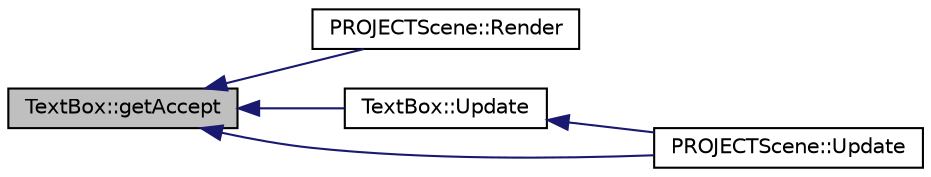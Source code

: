 digraph "TextBox::getAccept"
{
  bgcolor="transparent";
  edge [fontname="Helvetica",fontsize="10",labelfontname="Helvetica",labelfontsize="10"];
  node [fontname="Helvetica",fontsize="10",shape=record];
  rankdir="LR";
  Node1 [label="TextBox::getAccept",height=0.2,width=0.4,color="black", fillcolor="grey75", style="filled", fontcolor="black"];
  Node1 -> Node2 [dir="back",color="midnightblue",fontsize="10",style="solid",fontname="Helvetica"];
  Node2 [label="PROJECTScene::Render",height=0.2,width=0.4,color="black",URL="$classPROJECTScene.html#a67fe944ad8dbaf81cedfb07cff9b860c",tooltip="Render. "];
  Node1 -> Node3 [dir="back",color="midnightblue",fontsize="10",style="solid",fontname="Helvetica"];
  Node3 [label="TextBox::Update",height=0.2,width=0.4,color="black",URL="$classTextBox.html#a4967d66f86a624d465fde2fb20a37e9d",tooltip="Update for the textbox. "];
  Node3 -> Node4 [dir="back",color="midnightblue",fontsize="10",style="solid",fontname="Helvetica"];
  Node4 [label="PROJECTScene::Update",height=0.2,width=0.4,color="black",URL="$classPROJECTScene.html#ab4521f32fd8e1e5901c9896404e09789",tooltip="Upadte. "];
  Node1 -> Node4 [dir="back",color="midnightblue",fontsize="10",style="solid",fontname="Helvetica"];
}
